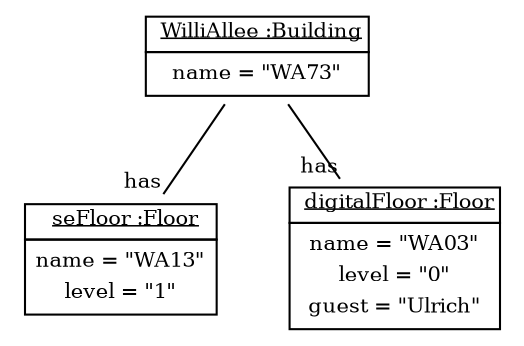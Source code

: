 graph ObjectDiagram {
   node [shape = none, fontsize = 10];
   edge [fontsize = 10];

WilliAllee [label=<<table border='0' cellborder='1' cellspacing='0'> <tr> <td> <u>WilliAllee :Building</u></td></tr><tr><td border='1'><table border='0' cellborder='0' cellspacing='0'><tr><td>name = "WA73"</td></tr></table></td></tr></table>>];
seFloor [label=<<table border='0' cellborder='1' cellspacing='0'> <tr> <td> <u>seFloor :Floor</u></td></tr><tr><td border='1'><table border='0' cellborder='0' cellspacing='0'><tr><td>name = "WA13"</td></tr><tr><td>level = "1"</td></tr></table></td></tr></table>>];
digitalFloor [label=<<table border='0' cellborder='1' cellspacing='0'> <tr> <td> <u>digitalFloor :Floor</u></td></tr><tr><td border='1'><table border='0' cellborder='0' cellspacing='0'><tr><td>name = "WA03"</td></tr><tr><td>level = "0"</td></tr><tr><td>guest = "Ulrich"</td></tr></table></td></tr></table>>];

WilliAllee -- seFloor [headlabel = "has" taillabel = " "];
WilliAllee -- digitalFloor [headlabel = "has" taillabel = " "];
}

